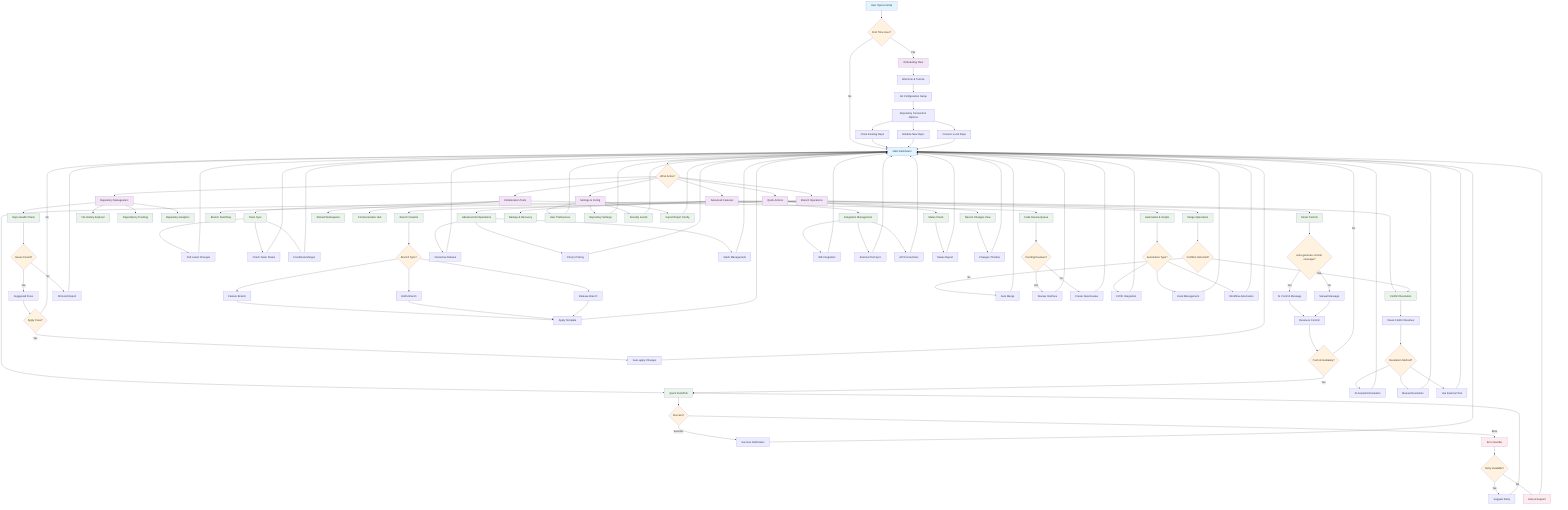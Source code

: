 flowchart TD
    A[User Opens GitUp] --> B{First Time User?}
    
    B -->|Yes| C[Onboarding Flow]
    B -->|No| D[Main Dashboard]
    
    C --> C1[Welcome & Tutorial]
    C1 --> C2[Git Configuration Setup]
    C2 --> C3[Repository Connection Options]
    C3 --> C3a[Clone Existing Repo]
    C3 --> C3b[Initialize New Repo]
    C3 --> C3c[Connect Local Repo]
    C3a --> D
    C3b --> D  
    C3c --> D
    
    D --> E{What Action?}
    
    E --> F[Quick Actions]
    E --> G[Repository Management]
    E --> H[Branch Operations]
    E --> I[Collaboration Tools]
    E --> J[Advanced Features]
    E --> K[Settings & Config]
    
    F --> F1[Smart Commit]
    F --> F2[Quick Push/Pull]
    F --> F3[Status Check]
    F --> F4[Recent Changes View]
    F1 --> F1a{Auto-generate commit message?}
    F1a -->|Yes| F1b[AI Commit Message]
    F1a -->|No| F1c[Manual Message]
    F1b --> F1d[Review & Commit]
    F1c --> F1d
    F1d --> F1e{Push immediately?}
    F1e -->|Yes| F2
    F1e -->|No| D
    
    G --> G1[Repo Health Check]
    G --> G2[File History Explorer]
    G --> G3[Dependency Tracking]
    G --> G4[Repository Analytics]
    G1 --> G1a{Issues Found?}
    G1a -->|Yes| G1b[Suggested Fixes]
    G1a -->|No| G1c[All Good Report]
    G1b --> G1d{Apply Fixes?}
    G1d -->|Yes| G1e[Auto-apply Changes]
    G1d -->|No| D
    
    H --> H1[Branch Creation]
    H --> H2[Branch Switching]
    H --> H3[Merge Operations]
    H --> H4[Conflict Resolution]
    H1 --> H1a{Branch Type?}
    H1a --> H1b[Feature Branch]
    H1a --> H1c[Hotfix Branch]
    H1a --> H1d[Release Branch]
    H1b --> H1e[Apply Template]
    H1c --> H1e
    H1d --> H1e
    H3 --> H3a{Conflicts Detected?}
    H3a -->|Yes| H4
    H3a -->|No| H3b[Auto Merge]
    H4 --> H4a[Visual Conflict Resolver]
    H4a --> H4b{Resolution Method?}
    H4b --> H4c[AI-Assisted Resolution]
    H4b --> H4d[Manual Resolution]
    H4b --> H4e[Use External Tool]
    
    I --> I1[Team Sync]
    I --> I2[Code Review Queue]
    I --> I3[Shared Workspaces]
    I --> I4[Communication Hub]
    I1 --> I1a[Pull Latest Changes]
    I1 --> I1b[Check Team Status]
    I1 --> I1c[Coordinate Merges]
    I2 --> I2a{Pending Reviews?}
    I2a -->|Yes| I2b[Review Interface]
    I2a -->|No| I2c[Create New Review]
    
    J --> J1[Advanced Git Operations]
    J --> J2[Automation & Scripts]
    J --> J3[Integration Management]
    J --> J4[Backup & Recovery]
    J1 --> J1a[Interactive Rebase]
    J1 --> J1b[Cherry Picking]
    J1 --> J1c[Stash Management]
    J2 --> J2a{Automation Type?}
    J2a --> J2b[CI/CD Integration]
    J2a --> J2c[Hook Management]
    J2a --> J2d[Workflow Automation]
    J3 --> J3a[IDE Integration]
    J3 --> J3b[External Tool Sync]
    J3 --> J3c[API Connections]
    
    K --> K1[User Preferences]
    K --> K2[Repository Settings]
    K --> K3[Security & Auth]
    K --> K4[Export/Import Config]
    
    %% Return paths
    F2 --> L{Success?}
    F3 --> M[Status Report]
    F4 --> N[Changes Timeline]
    G1c --> D
    G1e --> D
    H1e --> D
    H3b --> D
    H4c --> D
    H4d --> D
    H4e --> D
    I1a --> D
    I1b --> D
    I1c --> D
    I2b --> D
    I2c --> D
    J1a --> D
    J1b --> D
    J1c --> D
    J2b --> D
    J2c --> D
    J2d --> D
    J3a --> D
    J3b --> D
    J3c --> D
    K1 --> D
    K2 --> D
    K3 --> D
    K4 --> D
    M --> D
    N --> D
    
    L -->|Success| L1[Success Notification]
    L -->|Error| L2[Error Handler]
    L1 --> D
    L2 --> L2a{Retry Available?}
    L2a -->|Yes| L2b[Suggest Retry]
    L2a -->|No| L2c[Help & Support]
    L2b --> F2
    L2c --> D
    
    %% Styling
    classDef startEnd fill:#e1f5fe
    classDef decision fill:#fff3e0
    classDef process fill:#f3e5f5
    classDef action fill:#e8f5e8
    classDef error fill:#ffebee
    
    class A,D startEnd
    class B,E,F1a,F1e,G1a,G1d,H1a,H3a,H4b,I2a,J2a,L,L2a decision
    class C,F,G,H,I,J,K process
    class F1,F2,F3,F4,G1,G2,G3,G4,H1,H2,H3,H4,I1,I2,I3,I4,J1,J2,J3,J4,K1,K2,K3,K4 action
    class L2,L2c error